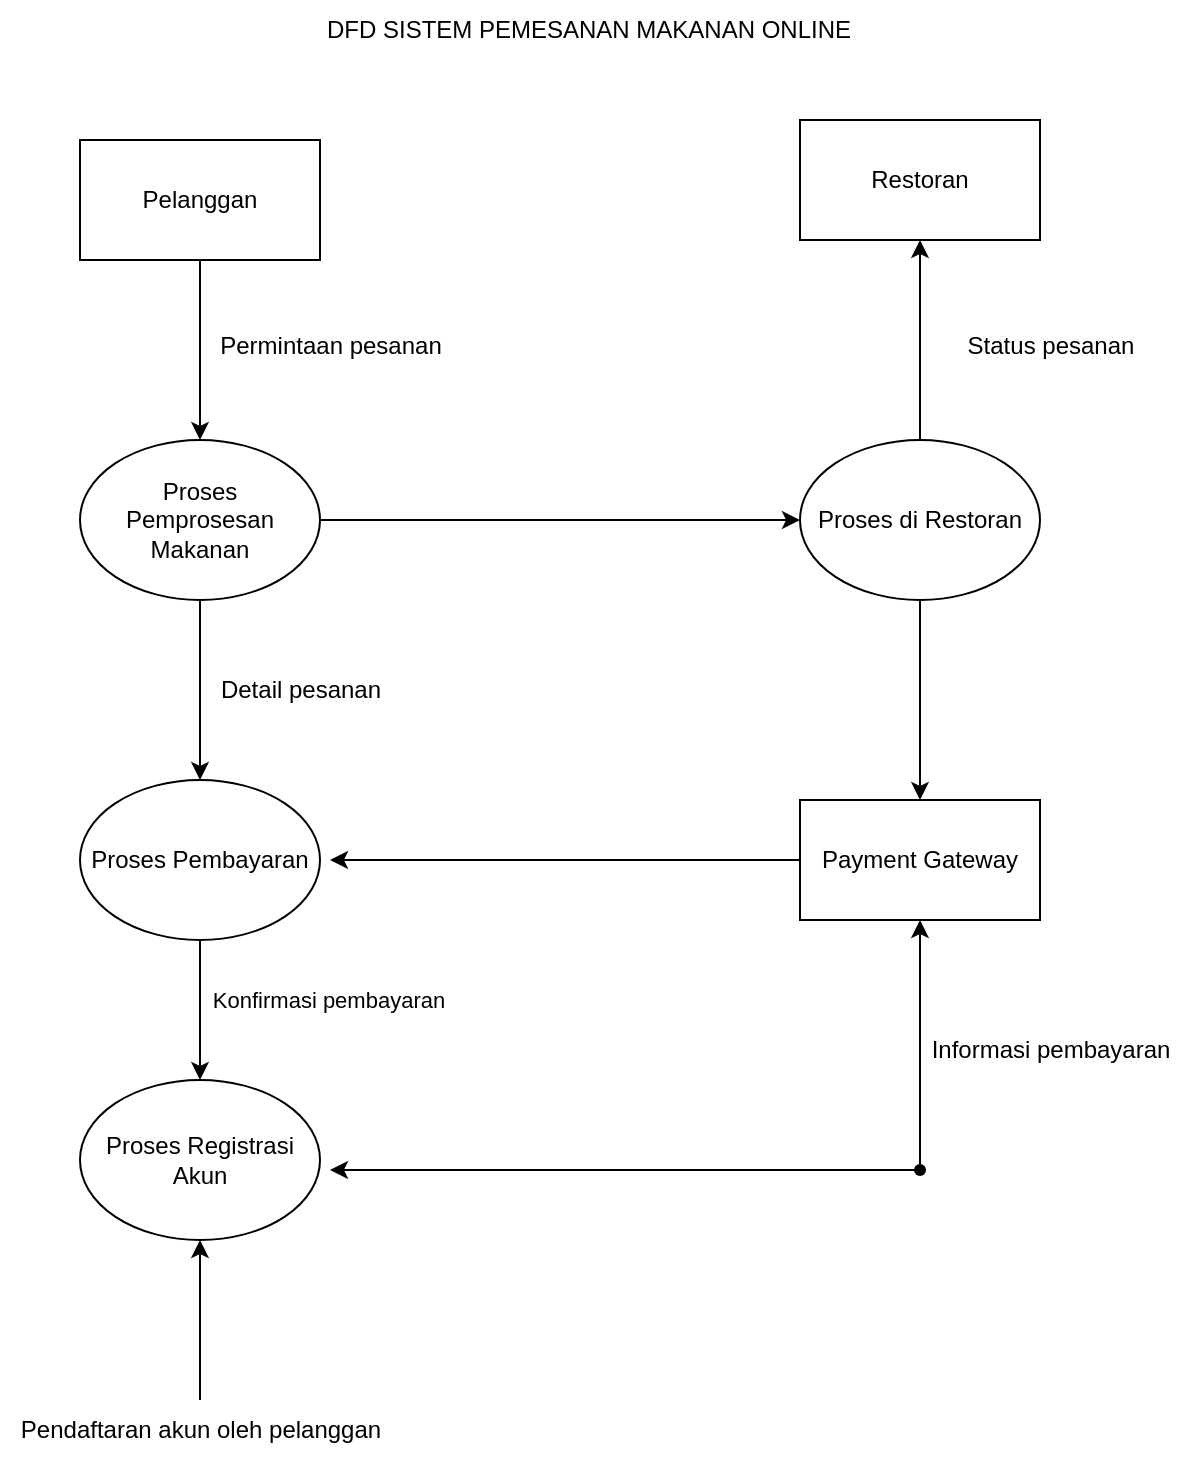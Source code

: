 <mxfile version="24.7.17">
  <diagram name="Halaman-1" id="WVt6rYlHBZlzRAkFvuZl">
    <mxGraphModel grid="1" page="1" gridSize="10" guides="1" tooltips="1" connect="1" arrows="1" fold="1" pageScale="1" pageWidth="827" pageHeight="1169" math="0" shadow="0">
      <root>
        <mxCell id="0" />
        <mxCell id="1" parent="0" />
        <mxCell id="jDfXnK-RP0-3xCSLf5l2-9" value="" style="edgeStyle=orthogonalEdgeStyle;rounded=0;orthogonalLoop=1;jettySize=auto;html=1;" edge="1" parent="1" source="jDfXnK-RP0-3xCSLf5l2-1" target="jDfXnK-RP0-3xCSLf5l2-4">
          <mxGeometry relative="1" as="geometry" />
        </mxCell>
        <mxCell id="jDfXnK-RP0-3xCSLf5l2-1" value="Pelanggan" style="rounded=0;whiteSpace=wrap;html=1;" vertex="1" parent="1">
          <mxGeometry x="160" y="80" width="120" height="60" as="geometry" />
        </mxCell>
        <mxCell id="jDfXnK-RP0-3xCSLf5l2-2" value="DFD SISTEM PEMESANAN MAKANAN ONLINE" style="text;html=1;align=center;verticalAlign=middle;resizable=0;points=[];autosize=1;strokeColor=none;fillColor=none;" vertex="1" parent="1">
          <mxGeometry x="269" y="10" width="290" height="30" as="geometry" />
        </mxCell>
        <mxCell id="jDfXnK-RP0-3xCSLf5l2-3" value="Restoran" style="rounded=0;whiteSpace=wrap;html=1;" vertex="1" parent="1">
          <mxGeometry x="520" y="70" width="120" height="60" as="geometry" />
        </mxCell>
        <mxCell id="jDfXnK-RP0-3xCSLf5l2-11" value="" style="edgeStyle=orthogonalEdgeStyle;rounded=0;orthogonalLoop=1;jettySize=auto;html=1;" edge="1" parent="1" source="jDfXnK-RP0-3xCSLf5l2-4" target="jDfXnK-RP0-3xCSLf5l2-6">
          <mxGeometry relative="1" as="geometry" />
        </mxCell>
        <mxCell id="jDfXnK-RP0-3xCSLf5l2-22" value="" style="edgeStyle=orthogonalEdgeStyle;rounded=0;orthogonalLoop=1;jettySize=auto;html=1;" edge="1" parent="1" source="jDfXnK-RP0-3xCSLf5l2-4">
          <mxGeometry relative="1" as="geometry">
            <mxPoint x="520" y="270" as="targetPoint" />
          </mxGeometry>
        </mxCell>
        <mxCell id="jDfXnK-RP0-3xCSLf5l2-4" value="Proses&lt;div&gt;Pemprosesan&lt;/div&gt;&lt;div&gt;Makanan&lt;/div&gt;" style="ellipse;whiteSpace=wrap;html=1;" vertex="1" parent="1">
          <mxGeometry x="160" y="230" width="120" height="80" as="geometry" />
        </mxCell>
        <mxCell id="jDfXnK-RP0-3xCSLf5l2-14" value="" style="edgeStyle=orthogonalEdgeStyle;rounded=0;orthogonalLoop=1;jettySize=auto;html=1;" edge="1" parent="1" source="jDfXnK-RP0-3xCSLf5l2-5" target="jDfXnK-RP0-3xCSLf5l2-3">
          <mxGeometry relative="1" as="geometry" />
        </mxCell>
        <mxCell id="jDfXnK-RP0-3xCSLf5l2-16" value="" style="edgeStyle=orthogonalEdgeStyle;rounded=0;orthogonalLoop=1;jettySize=auto;html=1;" edge="1" parent="1" source="jDfXnK-RP0-3xCSLf5l2-5" target="jDfXnK-RP0-3xCSLf5l2-7">
          <mxGeometry relative="1" as="geometry" />
        </mxCell>
        <mxCell id="jDfXnK-RP0-3xCSLf5l2-5" value="Proses di Restoran" style="ellipse;whiteSpace=wrap;html=1;" vertex="1" parent="1">
          <mxGeometry x="520" y="230" width="120" height="80" as="geometry" />
        </mxCell>
        <mxCell id="jDfXnK-RP0-3xCSLf5l2-17" value="" style="edgeStyle=orthogonalEdgeStyle;rounded=0;orthogonalLoop=1;jettySize=auto;html=1;" edge="1" parent="1" source="jDfXnK-RP0-3xCSLf5l2-6" target="jDfXnK-RP0-3xCSLf5l2-8">
          <mxGeometry relative="1" as="geometry" />
        </mxCell>
        <mxCell id="jDfXnK-RP0-3xCSLf5l2-18" value="Konfirmasi pembayaran" style="edgeLabel;html=1;align=center;verticalAlign=middle;resizable=0;points=[];" connectable="0" vertex="1" parent="jDfXnK-RP0-3xCSLf5l2-17">
          <mxGeometry x="-0.229" y="9" relative="1" as="geometry">
            <mxPoint x="55" y="3" as="offset" />
          </mxGeometry>
        </mxCell>
        <mxCell id="jDfXnK-RP0-3xCSLf5l2-6" value="Proses Pembayaran" style="ellipse;whiteSpace=wrap;html=1;" vertex="1" parent="1">
          <mxGeometry x="160" y="400" width="120" height="80" as="geometry" />
        </mxCell>
        <mxCell id="jDfXnK-RP0-3xCSLf5l2-29" value="" style="edgeStyle=orthogonalEdgeStyle;rounded=0;orthogonalLoop=1;jettySize=auto;html=1;" edge="1" parent="1" source="jDfXnK-RP0-3xCSLf5l2-7">
          <mxGeometry relative="1" as="geometry">
            <mxPoint x="285" y="440" as="targetPoint" />
          </mxGeometry>
        </mxCell>
        <mxCell id="jDfXnK-RP0-3xCSLf5l2-7" value="Payment Gateway" style="rounded=0;whiteSpace=wrap;html=1;" vertex="1" parent="1">
          <mxGeometry x="520" y="410" width="120" height="60" as="geometry" />
        </mxCell>
        <mxCell id="jDfXnK-RP0-3xCSLf5l2-8" value="Proses Registrasi&lt;div&gt;Akun&lt;/div&gt;" style="ellipse;whiteSpace=wrap;html=1;" vertex="1" parent="1">
          <mxGeometry x="160" y="550" width="120" height="80" as="geometry" />
        </mxCell>
        <mxCell id="jDfXnK-RP0-3xCSLf5l2-10" value="Permintaan pesanan" style="text;html=1;align=center;verticalAlign=middle;resizable=0;points=[];autosize=1;strokeColor=none;fillColor=none;" vertex="1" parent="1">
          <mxGeometry x="220" y="168" width="130" height="30" as="geometry" />
        </mxCell>
        <mxCell id="jDfXnK-RP0-3xCSLf5l2-12" value="Detail pesanan" style="text;html=1;align=center;verticalAlign=middle;resizable=0;points=[];autosize=1;strokeColor=none;fillColor=none;" vertex="1" parent="1">
          <mxGeometry x="220" y="340" width="100" height="30" as="geometry" />
        </mxCell>
        <mxCell id="jDfXnK-RP0-3xCSLf5l2-15" value="Status pesanan" style="text;html=1;align=center;verticalAlign=middle;resizable=0;points=[];autosize=1;strokeColor=none;fillColor=none;" vertex="1" parent="1">
          <mxGeometry x="590" y="168" width="110" height="30" as="geometry" />
        </mxCell>
        <mxCell id="jDfXnK-RP0-3xCSLf5l2-20" value="" style="edgeStyle=orthogonalEdgeStyle;rounded=0;orthogonalLoop=1;jettySize=auto;html=1;" edge="1" parent="1" source="jDfXnK-RP0-3xCSLf5l2-19" target="jDfXnK-RP0-3xCSLf5l2-8">
          <mxGeometry relative="1" as="geometry" />
        </mxCell>
        <mxCell id="jDfXnK-RP0-3xCSLf5l2-19" value="Pendaftaran akun oleh pelanggan" style="text;html=1;align=center;verticalAlign=middle;resizable=0;points=[];autosize=1;strokeColor=none;fillColor=none;" vertex="1" parent="1">
          <mxGeometry x="120" y="710" width="200" height="30" as="geometry" />
        </mxCell>
        <mxCell id="jDfXnK-RP0-3xCSLf5l2-33" value="" style="edgeStyle=orthogonalEdgeStyle;rounded=0;orthogonalLoop=1;jettySize=auto;html=1;" edge="1" parent="1" source="jDfXnK-RP0-3xCSLf5l2-30">
          <mxGeometry relative="1" as="geometry">
            <mxPoint x="285" y="595" as="targetPoint" />
          </mxGeometry>
        </mxCell>
        <mxCell id="jDfXnK-RP0-3xCSLf5l2-34" value="" style="edgeStyle=orthogonalEdgeStyle;rounded=0;orthogonalLoop=1;jettySize=auto;html=1;" edge="1" parent="1" source="jDfXnK-RP0-3xCSLf5l2-30" target="jDfXnK-RP0-3xCSLf5l2-7">
          <mxGeometry relative="1" as="geometry" />
        </mxCell>
        <mxCell id="jDfXnK-RP0-3xCSLf5l2-30" value="" style="shape=waypoint;sketch=0;size=6;pointerEvents=1;points=[];fillColor=default;resizable=0;rotatable=0;perimeter=centerPerimeter;snapToPoint=1;rounded=0;" vertex="1" parent="1">
          <mxGeometry x="570" y="585" width="20" height="20" as="geometry" />
        </mxCell>
        <mxCell id="jDfXnK-RP0-3xCSLf5l2-35" value="Informasi pembayaran" style="text;html=1;align=center;verticalAlign=middle;resizable=0;points=[];autosize=1;strokeColor=none;fillColor=none;" vertex="1" parent="1">
          <mxGeometry x="575" y="520" width="140" height="30" as="geometry" />
        </mxCell>
      </root>
    </mxGraphModel>
  </diagram>
</mxfile>
